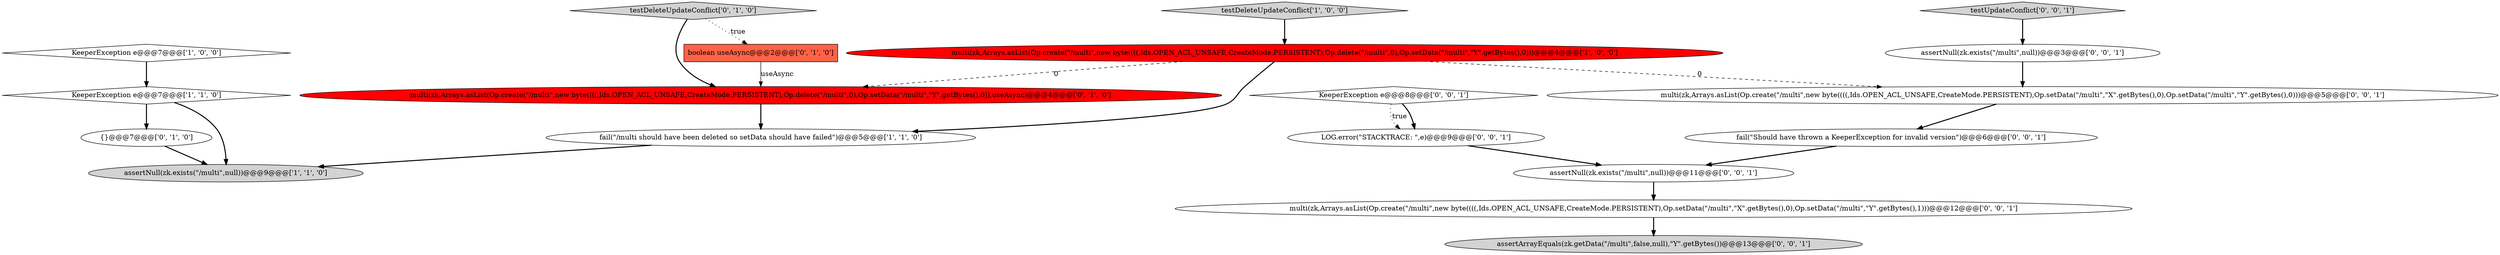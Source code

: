 digraph {
9 [style = filled, label = "boolean useAsync@@@2@@@['0', '1', '0']", fillcolor = tomato, shape = box image = "AAA1AAABBB2BBB"];
5 [style = filled, label = "fail(\"/multi should have been deleted so setData should have failed\")@@@5@@@['1', '1', '0']", fillcolor = white, shape = ellipse image = "AAA0AAABBB1BBB"];
8 [style = filled, label = "testDeleteUpdateConflict['0', '1', '0']", fillcolor = lightgray, shape = diamond image = "AAA0AAABBB2BBB"];
15 [style = filled, label = "multi(zk,Arrays.asList(Op.create(\"/multi\",new byte((((,Ids.OPEN_ACL_UNSAFE,CreateMode.PERSISTENT),Op.setData(\"/multi\",\"X\".getBytes(),0),Op.setData(\"/multi\",\"Y\".getBytes(),1)))@@@12@@@['0', '0', '1']", fillcolor = white, shape = ellipse image = "AAA0AAABBB3BBB"];
16 [style = filled, label = "KeeperException e@@@8@@@['0', '0', '1']", fillcolor = white, shape = diamond image = "AAA0AAABBB3BBB"];
2 [style = filled, label = "assertNull(zk.exists(\"/multi\",null))@@@9@@@['1', '1', '0']", fillcolor = lightgray, shape = ellipse image = "AAA0AAABBB1BBB"];
18 [style = filled, label = "multi(zk,Arrays.asList(Op.create(\"/multi\",new byte((((,Ids.OPEN_ACL_UNSAFE,CreateMode.PERSISTENT),Op.setData(\"/multi\",\"X\".getBytes(),0),Op.setData(\"/multi\",\"Y\".getBytes(),0)))@@@5@@@['0', '0', '1']", fillcolor = white, shape = ellipse image = "AAA0AAABBB3BBB"];
1 [style = filled, label = "multi(zk,Arrays.asList(Op.create(\"/multi\",new byte((((,Ids.OPEN_ACL_UNSAFE,CreateMode.PERSISTENT),Op.delete(\"/multi\",0),Op.setData(\"/multi\",\"Y\".getBytes(),0)))@@@4@@@['1', '0', '0']", fillcolor = red, shape = ellipse image = "AAA1AAABBB1BBB"];
14 [style = filled, label = "fail(\"Should have thrown a KeeperException for invalid version\")@@@6@@@['0', '0', '1']", fillcolor = white, shape = ellipse image = "AAA0AAABBB3BBB"];
17 [style = filled, label = "assertNull(zk.exists(\"/multi\",null))@@@3@@@['0', '0', '1']", fillcolor = white, shape = ellipse image = "AAA0AAABBB3BBB"];
4 [style = filled, label = "KeeperException e@@@7@@@['1', '1', '0']", fillcolor = white, shape = diamond image = "AAA0AAABBB1BBB"];
13 [style = filled, label = "assertArrayEquals(zk.getData(\"/multi\",false,null),\"Y\".getBytes())@@@13@@@['0', '0', '1']", fillcolor = lightgray, shape = ellipse image = "AAA0AAABBB3BBB"];
11 [style = filled, label = "assertNull(zk.exists(\"/multi\",null))@@@11@@@['0', '0', '1']", fillcolor = white, shape = ellipse image = "AAA0AAABBB3BBB"];
10 [style = filled, label = "LOG.error(\"STACKTRACE: \",e)@@@9@@@['0', '0', '1']", fillcolor = white, shape = ellipse image = "AAA0AAABBB3BBB"];
12 [style = filled, label = "testUpdateConflict['0', '0', '1']", fillcolor = lightgray, shape = diamond image = "AAA0AAABBB3BBB"];
0 [style = filled, label = "testDeleteUpdateConflict['1', '0', '0']", fillcolor = lightgray, shape = diamond image = "AAA0AAABBB1BBB"];
7 [style = filled, label = "multi(zk,Arrays.asList(Op.create(\"/multi\",new byte((((,Ids.OPEN_ACL_UNSAFE,CreateMode.PERSISTENT),Op.delete(\"/multi\",0),Op.setData(\"/multi\",\"Y\".getBytes(),0)),useAsync)@@@4@@@['0', '1', '0']", fillcolor = red, shape = ellipse image = "AAA1AAABBB2BBB"];
3 [style = filled, label = "KeeperException e@@@7@@@['1', '0', '0']", fillcolor = white, shape = diamond image = "AAA0AAABBB1BBB"];
6 [style = filled, label = "{}@@@7@@@['0', '1', '0']", fillcolor = white, shape = ellipse image = "AAA0AAABBB2BBB"];
1->5 [style = bold, label=""];
15->13 [style = bold, label=""];
4->6 [style = bold, label=""];
16->10 [style = bold, label=""];
9->7 [style = solid, label="useAsync"];
12->17 [style = bold, label=""];
1->18 [style = dashed, label="0"];
4->2 [style = bold, label=""];
3->4 [style = bold, label=""];
16->10 [style = dotted, label="true"];
11->15 [style = bold, label=""];
8->7 [style = bold, label=""];
6->2 [style = bold, label=""];
5->2 [style = bold, label=""];
7->5 [style = bold, label=""];
0->1 [style = bold, label=""];
8->9 [style = dotted, label="true"];
1->7 [style = dashed, label="0"];
14->11 [style = bold, label=""];
18->14 [style = bold, label=""];
17->18 [style = bold, label=""];
10->11 [style = bold, label=""];
}
